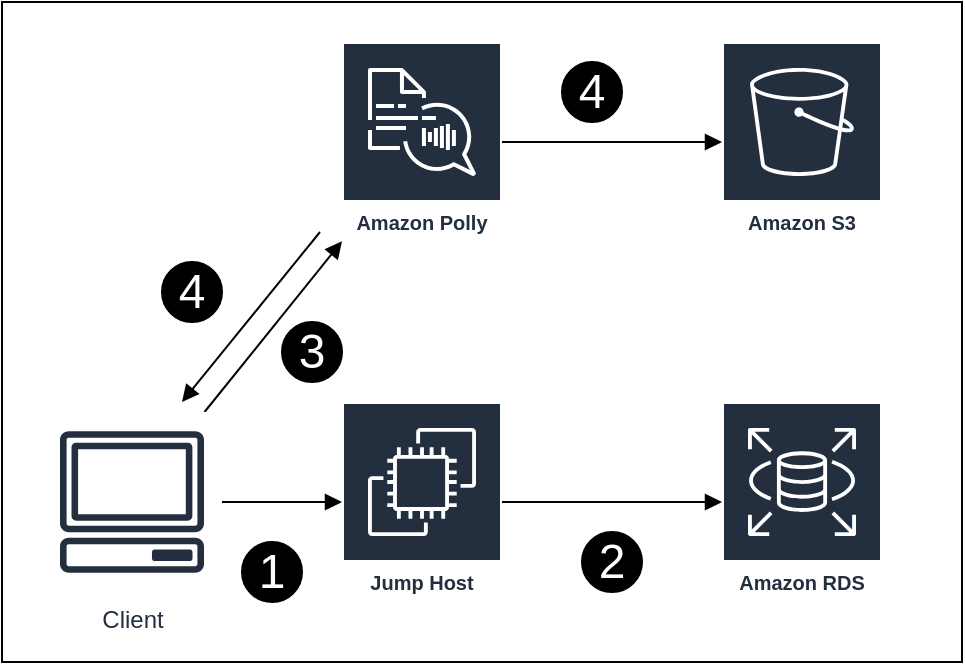 <mxfile version="22.0.3" type="device">
  <diagram name="Page-1" id="ExuISKBQORq7WW6-63RC">
    <mxGraphModel dx="794" dy="478" grid="1" gridSize="10" guides="1" tooltips="1" connect="1" arrows="1" fold="1" page="1" pageScale="1" pageWidth="827" pageHeight="1169" math="0" shadow="0">
      <root>
        <mxCell id="0" />
        <mxCell id="1" parent="0" />
        <mxCell id="3rwE0EW5VHKjzHc-G4zL-39" value="" style="rounded=0;whiteSpace=wrap;html=1;fillColor=none;" vertex="1" parent="1">
          <mxGeometry x="40" y="40" width="480" height="330" as="geometry" />
        </mxCell>
        <mxCell id="3rwE0EW5VHKjzHc-G4zL-1" value="Amazon Polly" style="sketch=0;outlineConnect=0;fontColor=#232F3E;gradientColor=none;strokeColor=#ffffff;fillColor=#232F3E;dashed=0;verticalLabelPosition=middle;verticalAlign=bottom;align=center;html=1;whiteSpace=wrap;fontSize=10;fontStyle=1;spacing=3;shape=mxgraph.aws4.productIcon;prIcon=mxgraph.aws4.polly;" vertex="1" parent="1">
          <mxGeometry x="210" y="60" width="80" height="100" as="geometry" />
        </mxCell>
        <mxCell id="3rwE0EW5VHKjzHc-G4zL-2" value="Amazon S3" style="sketch=0;outlineConnect=0;fontColor=#232F3E;gradientColor=none;strokeColor=#ffffff;fillColor=#232F3E;dashed=0;verticalLabelPosition=middle;verticalAlign=bottom;align=center;html=1;whiteSpace=wrap;fontSize=10;fontStyle=1;spacing=3;shape=mxgraph.aws4.productIcon;prIcon=mxgraph.aws4.s3;" vertex="1" parent="1">
          <mxGeometry x="400" y="60" width="80" height="100" as="geometry" />
        </mxCell>
        <mxCell id="3rwE0EW5VHKjzHc-G4zL-4" value="Jump Host" style="sketch=0;outlineConnect=0;fontColor=#232F3E;gradientColor=none;strokeColor=#ffffff;fillColor=#232F3E;dashed=0;verticalLabelPosition=middle;verticalAlign=bottom;align=center;html=1;whiteSpace=wrap;fontSize=10;fontStyle=1;spacing=3;shape=mxgraph.aws4.productIcon;prIcon=mxgraph.aws4.ec2;" vertex="1" parent="1">
          <mxGeometry x="210" y="240" width="80" height="100" as="geometry" />
        </mxCell>
        <mxCell id="3rwE0EW5VHKjzHc-G4zL-23" value="" style="edgeStyle=orthogonalEdgeStyle;rounded=0;orthogonalLoop=1;jettySize=auto;html=1;endArrow=block;endFill=1;" edge="1" parent="1" source="3rwE0EW5VHKjzHc-G4zL-22" target="3rwE0EW5VHKjzHc-G4zL-4">
          <mxGeometry relative="1" as="geometry" />
        </mxCell>
        <mxCell id="3rwE0EW5VHKjzHc-G4zL-27" style="rounded=0;orthogonalLoop=1;jettySize=auto;html=1;endArrow=block;endFill=1;" edge="1" parent="1" source="3rwE0EW5VHKjzHc-G4zL-22" target="3rwE0EW5VHKjzHc-G4zL-1">
          <mxGeometry relative="1" as="geometry">
            <mxPoint x="80" y="170" as="sourcePoint" />
            <mxPoint x="140" y="30" as="targetPoint" />
          </mxGeometry>
        </mxCell>
        <mxCell id="3rwE0EW5VHKjzHc-G4zL-22" value="Client" style="sketch=0;outlineConnect=0;fontColor=#232F3E;gradientColor=none;strokeColor=#232F3E;fillColor=#ffffff;dashed=0;verticalLabelPosition=bottom;verticalAlign=top;align=center;html=1;fontSize=12;fontStyle=0;aspect=fixed;shape=mxgraph.aws4.resourceIcon;resIcon=mxgraph.aws4.client;" vertex="1" parent="1">
          <mxGeometry x="60" y="245" width="90" height="90" as="geometry" />
        </mxCell>
        <mxCell id="3rwE0EW5VHKjzHc-G4zL-24" value="Amazon RDS" style="sketch=0;outlineConnect=0;fontColor=#232F3E;gradientColor=none;strokeColor=#ffffff;fillColor=#232F3E;dashed=0;verticalLabelPosition=middle;verticalAlign=bottom;align=center;html=1;whiteSpace=wrap;fontSize=10;fontStyle=1;spacing=3;shape=mxgraph.aws4.productIcon;prIcon=mxgraph.aws4.rds;" vertex="1" parent="1">
          <mxGeometry x="400" y="240" width="80" height="100" as="geometry" />
        </mxCell>
        <mxCell id="3rwE0EW5VHKjzHc-G4zL-26" value="" style="edgeStyle=orthogonalEdgeStyle;rounded=0;orthogonalLoop=1;jettySize=auto;html=1;endArrow=block;endFill=1;" edge="1" parent="1" source="3rwE0EW5VHKjzHc-G4zL-4" target="3rwE0EW5VHKjzHc-G4zL-24">
          <mxGeometry relative="1" as="geometry">
            <mxPoint x="300" y="289.5" as="sourcePoint" />
            <mxPoint x="360" y="289.5" as="targetPoint" />
          </mxGeometry>
        </mxCell>
        <mxCell id="3rwE0EW5VHKjzHc-G4zL-28" style="rounded=0;orthogonalLoop=1;jettySize=auto;html=1;endArrow=block;endFill=1;" edge="1" parent="1" source="3rwE0EW5VHKjzHc-G4zL-1" target="3rwE0EW5VHKjzHc-G4zL-2">
          <mxGeometry relative="1" as="geometry">
            <mxPoint x="151" y="255" as="sourcePoint" />
            <mxPoint x="220" y="170" as="targetPoint" />
          </mxGeometry>
        </mxCell>
        <mxCell id="3rwE0EW5VHKjzHc-G4zL-31" value="&lt;font style=&quot;font-size: 24px;&quot; color=&quot;#ffffff&quot;&gt;1&lt;/font&gt;" style="ellipse;whiteSpace=wrap;html=1;aspect=fixed;fillColor=#000000;" vertex="1" parent="1">
          <mxGeometry x="160" y="310" width="30" height="30" as="geometry" />
        </mxCell>
        <mxCell id="3rwE0EW5VHKjzHc-G4zL-32" value="&lt;font style=&quot;font-size: 24px;&quot; color=&quot;#ffffff&quot;&gt;2&lt;/font&gt;" style="ellipse;whiteSpace=wrap;html=1;aspect=fixed;fillColor=#000000;" vertex="1" parent="1">
          <mxGeometry x="330" y="305" width="30" height="30" as="geometry" />
        </mxCell>
        <mxCell id="3rwE0EW5VHKjzHc-G4zL-33" value="&lt;font style=&quot;font-size: 24px;&quot; color=&quot;#ffffff&quot;&gt;3&lt;/font&gt;" style="ellipse;whiteSpace=wrap;html=1;aspect=fixed;fillColor=#000000;" vertex="1" parent="1">
          <mxGeometry x="180" y="200" width="30" height="30" as="geometry" />
        </mxCell>
        <mxCell id="3rwE0EW5VHKjzHc-G4zL-35" value="&lt;font style=&quot;font-size: 24px;&quot; color=&quot;#ffffff&quot;&gt;4&lt;/font&gt;" style="ellipse;whiteSpace=wrap;html=1;aspect=fixed;fillColor=#000000;" vertex="1" parent="1">
          <mxGeometry x="320" y="70" width="30" height="30" as="geometry" />
        </mxCell>
        <mxCell id="3rwE0EW5VHKjzHc-G4zL-37" style="rounded=0;orthogonalLoop=1;jettySize=auto;html=1;endArrow=none;endFill=0;startArrow=block;startFill=1;" edge="1" parent="1">
          <mxGeometry relative="1" as="geometry">
            <mxPoint x="130" y="240" as="sourcePoint" />
            <mxPoint x="199" y="155" as="targetPoint" />
          </mxGeometry>
        </mxCell>
        <mxCell id="3rwE0EW5VHKjzHc-G4zL-38" value="&lt;font style=&quot;font-size: 24px;&quot; color=&quot;#ffffff&quot;&gt;4&lt;/font&gt;" style="ellipse;whiteSpace=wrap;html=1;aspect=fixed;fillColor=#000000;" vertex="1" parent="1">
          <mxGeometry x="120" y="170" width="30" height="30" as="geometry" />
        </mxCell>
      </root>
    </mxGraphModel>
  </diagram>
</mxfile>
